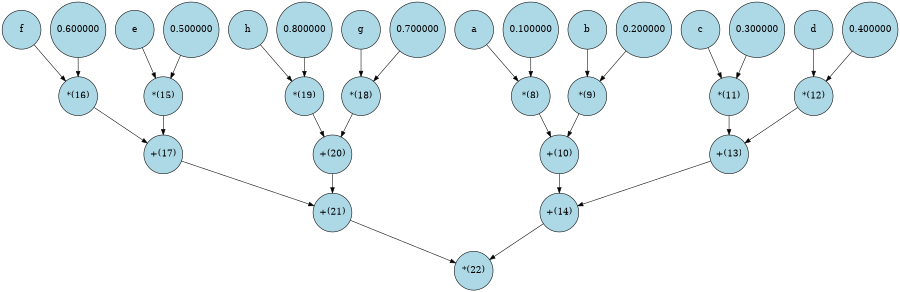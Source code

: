 digraph G {
  size="6,6";
  node [shape=circle style=filled width=1 height=1 fillcolor=lightblue fontsize=17];
  { rank = same; "a"; "0.100000"; "b"; "0.200000"; "c"; "0.300000"; "d"; "0.400000"; "e"; "0.500000"; "f"; "0.600000"; "g"; "0.700000"; "h"; "0.800000"; }

  "a" -> "*(8)";
  "0.100000" -> "*(8)";
  "*(8)" -> "+(10)";
  "b" -> "*(9)";
  "0.200000" -> "*(9)";
  "*(9)" -> "+(10)";
  "+(10)" -> "+(14)";
  "c" -> "*(11)";
  "0.300000" -> "*(11)";
  "*(11)" -> "+(13)";
  "d" -> "*(12)";
  "0.400000" -> "*(12)";
  "*(12)" -> "+(13)";
  "+(13)" -> "+(14)";
  "+(14)" -> "*(22)";
  "e" -> "*(15)";
  "0.500000" -> "*(15)";
  "*(15)" -> "+(17)";
  "f" -> "*(16)";
  "0.600000" -> "*(16)";
  "*(16)" -> "+(17)";
  "+(17)" -> "+(21)";
  "g" -> "*(18)";
  "0.700000" -> "*(18)";
  "*(18)" -> "+(20)";
  "h" -> "*(19)";
  "0.800000" -> "*(19)";
  "*(19)" -> "+(20)";
  "+(20)" -> "+(21)";
  "+(21)" -> "*(22)";
}
